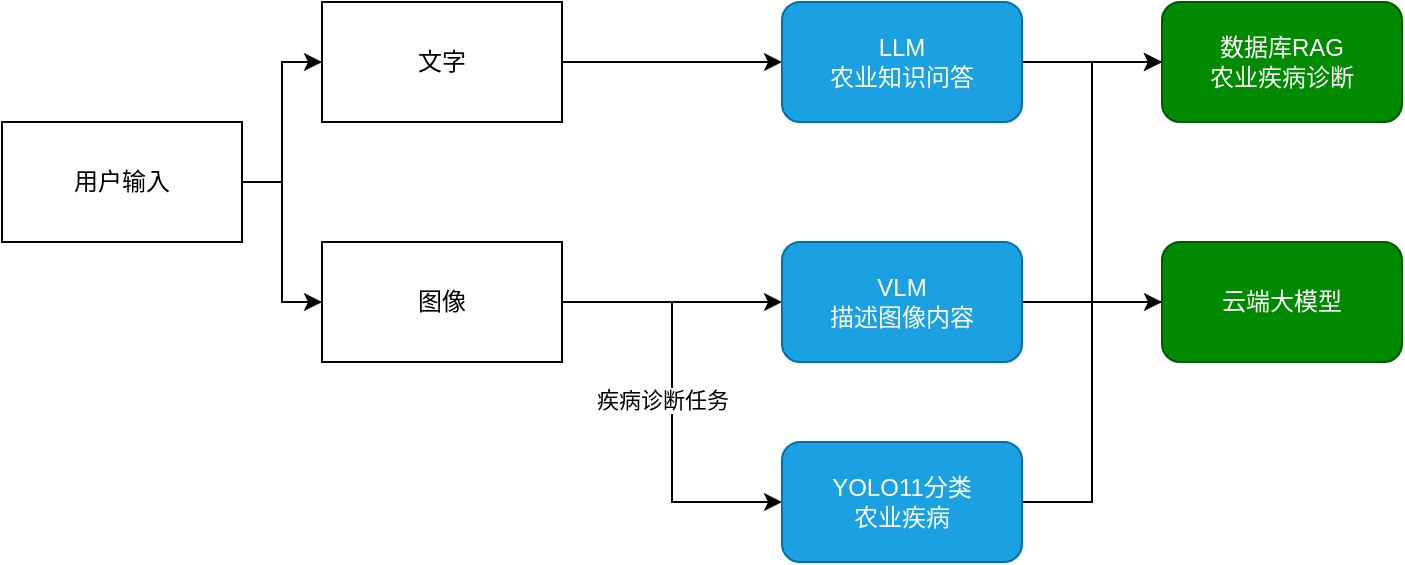 <mxfile version="26.0.7">
  <diagram name="第 1 页" id="E7GPMHgt2gd9Vpl7hg0o">
    <mxGraphModel dx="1221" dy="823" grid="1" gridSize="10" guides="1" tooltips="1" connect="1" arrows="1" fold="1" page="1" pageScale="1" pageWidth="827" pageHeight="1169" math="0" shadow="0">
      <root>
        <mxCell id="0" />
        <mxCell id="1" parent="0" />
        <mxCell id="d37t94-grNxcViPMTpGv-4" style="edgeStyle=orthogonalEdgeStyle;rounded=0;orthogonalLoop=1;jettySize=auto;html=1;entryX=0;entryY=0.5;entryDx=0;entryDy=0;" edge="1" parent="1" source="d37t94-grNxcViPMTpGv-1" target="d37t94-grNxcViPMTpGv-2">
          <mxGeometry relative="1" as="geometry" />
        </mxCell>
        <mxCell id="d37t94-grNxcViPMTpGv-5" style="edgeStyle=orthogonalEdgeStyle;rounded=0;orthogonalLoop=1;jettySize=auto;html=1;entryX=0;entryY=0.5;entryDx=0;entryDy=0;" edge="1" parent="1" source="d37t94-grNxcViPMTpGv-1" target="d37t94-grNxcViPMTpGv-3">
          <mxGeometry relative="1" as="geometry" />
        </mxCell>
        <mxCell id="d37t94-grNxcViPMTpGv-1" value="用户输入" style="rounded=0;whiteSpace=wrap;html=1;" vertex="1" parent="1">
          <mxGeometry x="50" y="350" width="120" height="60" as="geometry" />
        </mxCell>
        <mxCell id="d37t94-grNxcViPMTpGv-18" style="edgeStyle=orthogonalEdgeStyle;rounded=0;orthogonalLoop=1;jettySize=auto;html=1;" edge="1" parent="1" source="d37t94-grNxcViPMTpGv-2" target="d37t94-grNxcViPMTpGv-17">
          <mxGeometry relative="1" as="geometry" />
        </mxCell>
        <mxCell id="d37t94-grNxcViPMTpGv-2" value="文字" style="rounded=0;whiteSpace=wrap;html=1;" vertex="1" parent="1">
          <mxGeometry x="210" y="290" width="120" height="60" as="geometry" />
        </mxCell>
        <mxCell id="d37t94-grNxcViPMTpGv-7" style="edgeStyle=orthogonalEdgeStyle;rounded=0;orthogonalLoop=1;jettySize=auto;html=1;" edge="1" parent="1" source="d37t94-grNxcViPMTpGv-3" target="d37t94-grNxcViPMTpGv-6">
          <mxGeometry relative="1" as="geometry" />
        </mxCell>
        <mxCell id="d37t94-grNxcViPMTpGv-9" style="edgeStyle=orthogonalEdgeStyle;rounded=0;orthogonalLoop=1;jettySize=auto;html=1;entryX=0;entryY=0.5;entryDx=0;entryDy=0;" edge="1" parent="1" source="d37t94-grNxcViPMTpGv-3" target="d37t94-grNxcViPMTpGv-8">
          <mxGeometry relative="1" as="geometry" />
        </mxCell>
        <mxCell id="d37t94-grNxcViPMTpGv-20" value="疾病诊断任务" style="edgeLabel;html=1;align=center;verticalAlign=middle;resizable=0;points=[];" vertex="1" connectable="0" parent="d37t94-grNxcViPMTpGv-9">
          <mxGeometry x="-0.013" y="5" relative="1" as="geometry">
            <mxPoint x="-10" as="offset" />
          </mxGeometry>
        </mxCell>
        <mxCell id="d37t94-grNxcViPMTpGv-3" value="图像" style="rounded=0;whiteSpace=wrap;html=1;" vertex="1" parent="1">
          <mxGeometry x="210" y="410" width="120" height="60" as="geometry" />
        </mxCell>
        <mxCell id="d37t94-grNxcViPMTpGv-12" style="edgeStyle=orthogonalEdgeStyle;rounded=0;orthogonalLoop=1;jettySize=auto;html=1;" edge="1" parent="1" source="d37t94-grNxcViPMTpGv-6">
          <mxGeometry relative="1" as="geometry">
            <mxPoint x="640" y="440" as="targetPoint" />
          </mxGeometry>
        </mxCell>
        <mxCell id="d37t94-grNxcViPMTpGv-16" style="edgeStyle=orthogonalEdgeStyle;rounded=0;orthogonalLoop=1;jettySize=auto;html=1;entryX=0;entryY=0.5;entryDx=0;entryDy=0;" edge="1" parent="1" source="d37t94-grNxcViPMTpGv-6" target="d37t94-grNxcViPMTpGv-13">
          <mxGeometry relative="1" as="geometry" />
        </mxCell>
        <mxCell id="d37t94-grNxcViPMTpGv-6" value="VLM&lt;div&gt;描述图像内容&lt;/div&gt;" style="rounded=1;whiteSpace=wrap;html=1;glass=0;shadow=0;fillColor=#1ba1e2;strokeColor=#006EAF;fontColor=#ffffff;" vertex="1" parent="1">
          <mxGeometry x="440" y="410" width="120" height="60" as="geometry" />
        </mxCell>
        <mxCell id="d37t94-grNxcViPMTpGv-11" style="edgeStyle=orthogonalEdgeStyle;rounded=0;orthogonalLoop=1;jettySize=auto;html=1;entryX=0;entryY=0.5;entryDx=0;entryDy=0;" edge="1" parent="1" source="d37t94-grNxcViPMTpGv-8" target="d37t94-grNxcViPMTpGv-10">
          <mxGeometry relative="1" as="geometry" />
        </mxCell>
        <mxCell id="d37t94-grNxcViPMTpGv-8" value="YOLO11分类&lt;div&gt;农业疾病&lt;/div&gt;" style="rounded=1;whiteSpace=wrap;html=1;fillColor=#1ba1e2;fontColor=#ffffff;strokeColor=#006EAF;" vertex="1" parent="1">
          <mxGeometry x="440" y="510" width="120" height="60" as="geometry" />
        </mxCell>
        <mxCell id="d37t94-grNxcViPMTpGv-10" value="云端大模型" style="rounded=1;whiteSpace=wrap;html=1;fillColor=#008a00;fontColor=#ffffff;strokeColor=#005700;" vertex="1" parent="1">
          <mxGeometry x="630" y="410" width="120" height="60" as="geometry" />
        </mxCell>
        <mxCell id="d37t94-grNxcViPMTpGv-13" value="数据库RAG&lt;div&gt;农业疾病诊断&lt;/div&gt;" style="rounded=1;whiteSpace=wrap;html=1;fillColor=#008a00;fontColor=#ffffff;strokeColor=#005700;" vertex="1" parent="1">
          <mxGeometry x="630" y="290" width="120" height="60" as="geometry" />
        </mxCell>
        <mxCell id="d37t94-grNxcViPMTpGv-19" style="edgeStyle=orthogonalEdgeStyle;rounded=0;orthogonalLoop=1;jettySize=auto;html=1;" edge="1" parent="1" source="d37t94-grNxcViPMTpGv-17" target="d37t94-grNxcViPMTpGv-13">
          <mxGeometry relative="1" as="geometry" />
        </mxCell>
        <mxCell id="d37t94-grNxcViPMTpGv-17" value="LLM&lt;div&gt;农业知识问答&lt;/div&gt;" style="rounded=1;whiteSpace=wrap;html=1;glass=0;shadow=0;fillColor=#1ba1e2;strokeColor=#006EAF;fontColor=#ffffff;" vertex="1" parent="1">
          <mxGeometry x="440" y="290" width="120" height="60" as="geometry" />
        </mxCell>
      </root>
    </mxGraphModel>
  </diagram>
</mxfile>
